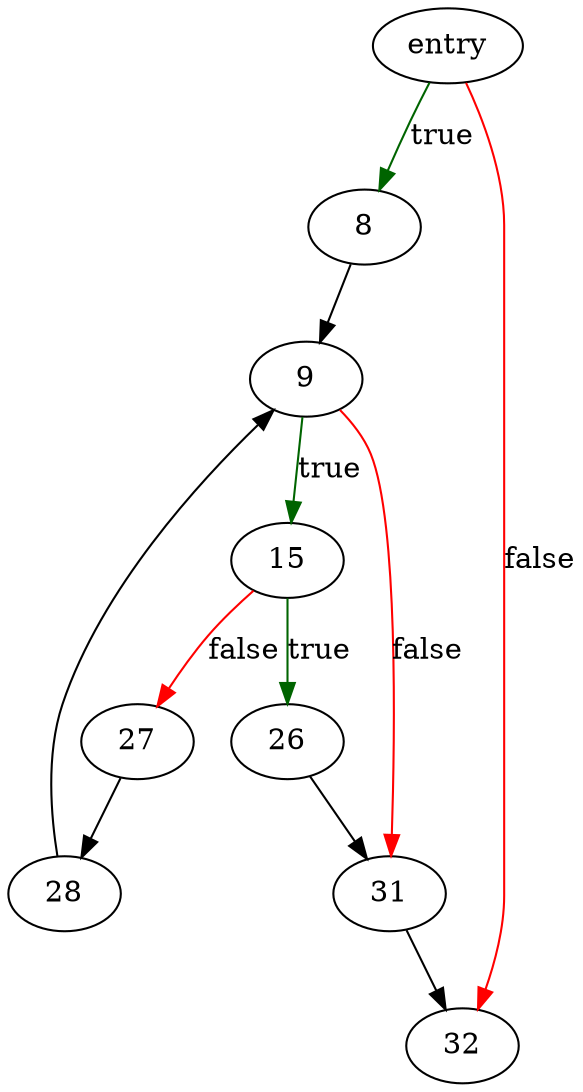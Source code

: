 digraph "sqlite3SchemaToIndex" {
	// Node definitions.
	2 [label=entry];
	8;
	9;
	15;
	26;
	27;
	28;
	31;
	32;

	// Edge definitions.
	2 -> 8 [
		color=darkgreen
		label=true
	];
	2 -> 32 [
		color=red
		label=false
	];
	8 -> 9;
	9 -> 15 [
		color=darkgreen
		label=true
	];
	9 -> 31 [
		color=red
		label=false
	];
	15 -> 26 [
		color=darkgreen
		label=true
	];
	15 -> 27 [
		color=red
		label=false
	];
	26 -> 31;
	27 -> 28;
	28 -> 9;
	31 -> 32;
}